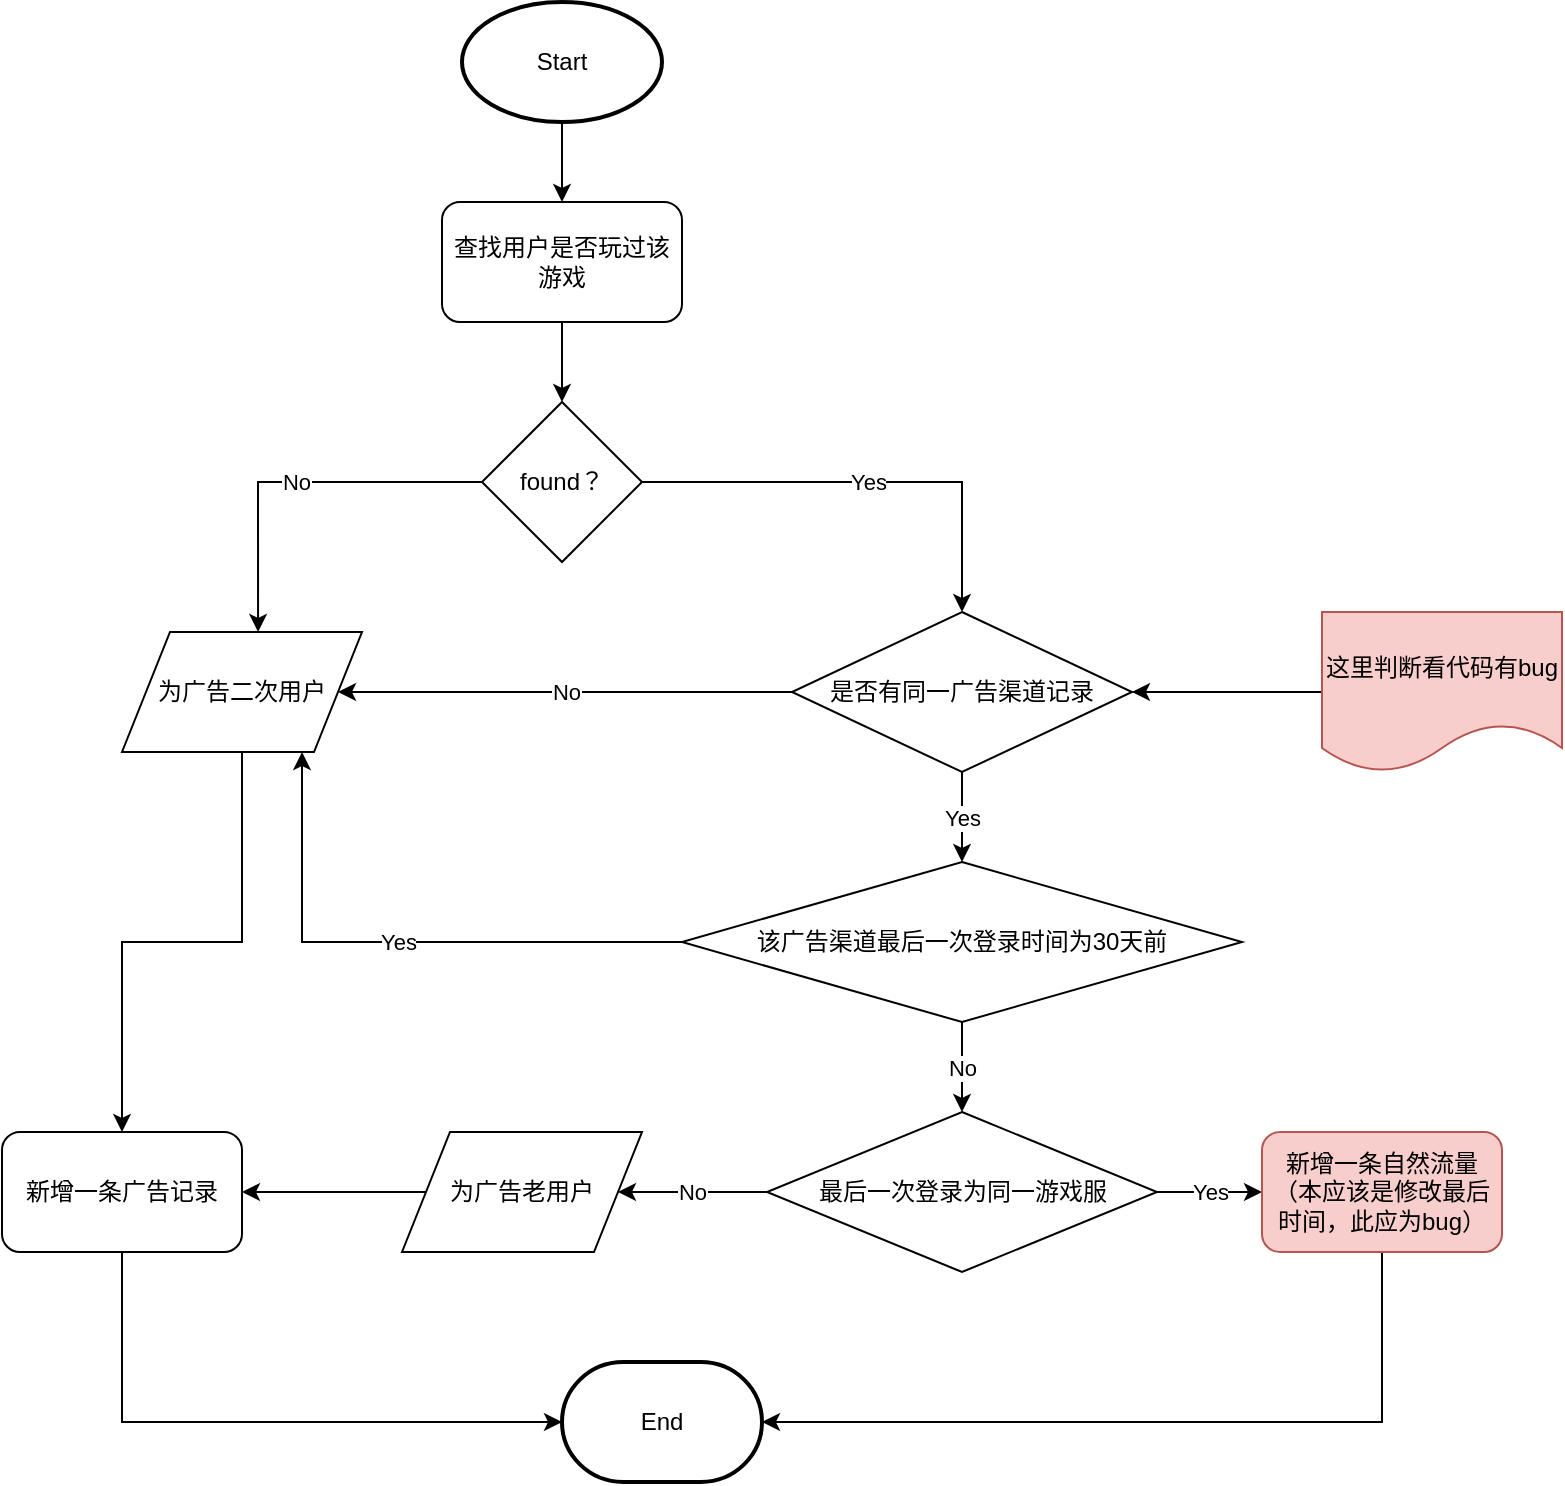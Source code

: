 <mxfile version="11.0.5" type="github"><diagram id="6a731a19-8d31-9384-78a2-239565b7b9f0" name="Page-1"><mxGraphModel dx="1422" dy="767" grid="1" gridSize="10" guides="1" tooltips="1" connect="1" arrows="1" fold="1" page="1" pageScale="1" pageWidth="1169" pageHeight="827" background="#ffffff" math="0" shadow="0"><root><mxCell id="0"/><mxCell id="1" parent="0"/><mxCell id="-j9L7ks9vLGQlNJ8GRtA-67" value="" style="edgeStyle=orthogonalEdgeStyle;rounded=0;orthogonalLoop=1;jettySize=auto;html=1;" parent="1" source="-j9L7ks9vLGQlNJ8GRtA-55" target="-j9L7ks9vLGQlNJ8GRtA-56" edge="1"><mxGeometry relative="1" as="geometry"/></mxCell><mxCell id="-j9L7ks9vLGQlNJ8GRtA-55" value="Start" style="strokeWidth=2;html=1;shape=mxgraph.flowchart.start_1;whiteSpace=wrap;" parent="1" vertex="1"><mxGeometry x="520" y="70" width="100" height="60" as="geometry"/></mxCell><mxCell id="-j9L7ks9vLGQlNJ8GRtA-68" value="" style="edgeStyle=orthogonalEdgeStyle;rounded=0;orthogonalLoop=1;jettySize=auto;html=1;" parent="1" source="-j9L7ks9vLGQlNJ8GRtA-56" target="-j9L7ks9vLGQlNJ8GRtA-57" edge="1"><mxGeometry relative="1" as="geometry"/></mxCell><mxCell id="-j9L7ks9vLGQlNJ8GRtA-56" value="查找用户是否玩过该游戏" style="rounded=1;whiteSpace=wrap;html=1;" parent="1" vertex="1"><mxGeometry x="510" y="170" width="120" height="60" as="geometry"/></mxCell><mxCell id="-j9L7ks9vLGQlNJ8GRtA-62" value="No" style="edgeStyle=orthogonalEdgeStyle;rounded=0;orthogonalLoop=1;jettySize=auto;html=1;entryX=0.567;entryY=0;entryDx=0;entryDy=0;entryPerimeter=0;" parent="1" source="-j9L7ks9vLGQlNJ8GRtA-57" target="-j9L7ks9vLGQlNJ8GRtA-59" edge="1"><mxGeometry relative="1" as="geometry"><mxPoint x="450" y="310" as="targetPoint"/></mxGeometry></mxCell><mxCell id="-j9L7ks9vLGQlNJ8GRtA-66" value="Yes" style="edgeStyle=orthogonalEdgeStyle;rounded=0;orthogonalLoop=1;jettySize=auto;html=1;entryX=0.5;entryY=0;entryDx=0;entryDy=0;exitX=1;exitY=0.5;exitDx=0;exitDy=0;" parent="1" source="-j9L7ks9vLGQlNJ8GRtA-57" target="-j9L7ks9vLGQlNJ8GRtA-60" edge="1"><mxGeometry relative="1" as="geometry"><mxPoint x="650" y="310" as="sourcePoint"/><mxPoint x="730" y="310" as="targetPoint"/></mxGeometry></mxCell><mxCell id="-j9L7ks9vLGQlNJ8GRtA-57" value="found？" style="rhombus;whiteSpace=wrap;html=1;" parent="1" vertex="1"><mxGeometry x="530" y="270" width="80" height="80" as="geometry"/></mxCell><mxCell id="-j9L7ks9vLGQlNJ8GRtA-84" value="" style="edgeStyle=orthogonalEdgeStyle;rounded=0;orthogonalLoop=1;jettySize=auto;html=1;entryX=0.5;entryY=0;entryDx=0;entryDy=0;" parent="1" source="-j9L7ks9vLGQlNJ8GRtA-59" target="-j9L7ks9vLGQlNJ8GRtA-81" edge="1"><mxGeometry relative="1" as="geometry"><mxPoint x="410" y="525" as="targetPoint"/></mxGeometry></mxCell><mxCell id="-j9L7ks9vLGQlNJ8GRtA-59" value="为广告二次用户" style="shape=parallelogram;perimeter=parallelogramPerimeter;whiteSpace=wrap;html=1;" parent="1" vertex="1"><mxGeometry x="350" y="385" width="120" height="60" as="geometry"/></mxCell><mxCell id="-j9L7ks9vLGQlNJ8GRtA-64" value="No" style="edgeStyle=orthogonalEdgeStyle;rounded=0;orthogonalLoop=1;jettySize=auto;html=1;entryX=1;entryY=0.5;entryDx=0;entryDy=0;" parent="1" source="-j9L7ks9vLGQlNJ8GRtA-60" target="-j9L7ks9vLGQlNJ8GRtA-59" edge="1"><mxGeometry relative="1" as="geometry"><mxPoint x="610" y="395" as="targetPoint"/></mxGeometry></mxCell><mxCell id="-j9L7ks9vLGQlNJ8GRtA-70" value="Yes" style="edgeStyle=orthogonalEdgeStyle;rounded=0;orthogonalLoop=1;jettySize=auto;html=1;" parent="1" source="-j9L7ks9vLGQlNJ8GRtA-60" target="-j9L7ks9vLGQlNJ8GRtA-69" edge="1"><mxGeometry relative="1" as="geometry"/></mxCell><mxCell id="-j9L7ks9vLGQlNJ8GRtA-60" value="是否有同一广告渠道记录" style="rhombus;whiteSpace=wrap;html=1;" parent="1" vertex="1"><mxGeometry x="685" y="375" width="170" height="80" as="geometry"/></mxCell><mxCell id="-j9L7ks9vLGQlNJ8GRtA-72" value="Yes" style="edgeStyle=orthogonalEdgeStyle;rounded=0;orthogonalLoop=1;jettySize=auto;html=1;entryX=0.75;entryY=1;entryDx=0;entryDy=0;" parent="1" source="-j9L7ks9vLGQlNJ8GRtA-69" target="-j9L7ks9vLGQlNJ8GRtA-59" edge="1"><mxGeometry relative="1" as="geometry"><mxPoint x="610" y="540" as="targetPoint"/></mxGeometry></mxCell><mxCell id="-j9L7ks9vLGQlNJ8GRtA-74" value="No" style="edgeStyle=orthogonalEdgeStyle;rounded=0;orthogonalLoop=1;jettySize=auto;html=1;" parent="1" source="-j9L7ks9vLGQlNJ8GRtA-69" target="-j9L7ks9vLGQlNJ8GRtA-73" edge="1"><mxGeometry relative="1" as="geometry"/></mxCell><mxCell id="-j9L7ks9vLGQlNJ8GRtA-69" value="该广告渠道最后一次登录时间为30天前" style="rhombus;whiteSpace=wrap;html=1;" parent="1" vertex="1"><mxGeometry x="630" y="500" width="280" height="80" as="geometry"/></mxCell><mxCell id="-j9L7ks9vLGQlNJ8GRtA-77" value="No" style="edgeStyle=orthogonalEdgeStyle;rounded=0;orthogonalLoop=1;jettySize=auto;html=1;entryX=1;entryY=0.5;entryDx=0;entryDy=0;" parent="1" source="-j9L7ks9vLGQlNJ8GRtA-73" target="-j9L7ks9vLGQlNJ8GRtA-78" edge="1"><mxGeometry relative="1" as="geometry"><mxPoint x="638" y="665" as="targetPoint"/></mxGeometry></mxCell><mxCell id="-j9L7ks9vLGQlNJ8GRtA-80" value="Yes" style="edgeStyle=orthogonalEdgeStyle;rounded=0;orthogonalLoop=1;jettySize=auto;html=1;entryX=0;entryY=0.5;entryDx=0;entryDy=0;" parent="1" source="-j9L7ks9vLGQlNJ8GRtA-73" target="-j9L7ks9vLGQlNJ8GRtA-75" edge="1"><mxGeometry relative="1" as="geometry"><mxPoint x="890" y="665" as="targetPoint"/></mxGeometry></mxCell><mxCell id="-j9L7ks9vLGQlNJ8GRtA-73" value="最后一次登录为同一游戏服" style="rhombus;whiteSpace=wrap;html=1;" parent="1" vertex="1"><mxGeometry x="672.5" y="625" width="195" height="80" as="geometry"/></mxCell><mxCell id="-j9L7ks9vLGQlNJ8GRtA-87" value="" style="edgeStyle=orthogonalEdgeStyle;rounded=0;orthogonalLoop=1;jettySize=auto;html=1;entryX=1;entryY=0.5;entryDx=0;entryDy=0;entryPerimeter=0;exitX=0.5;exitY=1;exitDx=0;exitDy=0;" parent="1" source="-j9L7ks9vLGQlNJ8GRtA-75" target="-j9L7ks9vLGQlNJ8GRtA-85" edge="1"><mxGeometry relative="1" as="geometry"><mxPoint x="710" y="780" as="targetPoint"/></mxGeometry></mxCell><mxCell id="-j9L7ks9vLGQlNJ8GRtA-75" value="新增一条自然流量（本应该是修改最后时间，此应为bug）" style="rounded=1;whiteSpace=wrap;html=1;fillColor=#f8cecc;strokeColor=#b85450;" parent="1" vertex="1"><mxGeometry x="920" y="635" width="120" height="60" as="geometry"/></mxCell><mxCell id="-j9L7ks9vLGQlNJ8GRtA-82" value="" style="edgeStyle=orthogonalEdgeStyle;rounded=0;orthogonalLoop=1;jettySize=auto;html=1;" parent="1" source="-j9L7ks9vLGQlNJ8GRtA-78" target="-j9L7ks9vLGQlNJ8GRtA-81" edge="1"><mxGeometry relative="1" as="geometry"/></mxCell><mxCell id="-j9L7ks9vLGQlNJ8GRtA-78" value="为广告老用户" style="shape=parallelogram;perimeter=parallelogramPerimeter;whiteSpace=wrap;html=1;" parent="1" vertex="1"><mxGeometry x="490" y="635" width="120" height="60" as="geometry"/></mxCell><mxCell id="-j9L7ks9vLGQlNJ8GRtA-89" value="" style="edgeStyle=orthogonalEdgeStyle;rounded=0;orthogonalLoop=1;jettySize=auto;html=1;entryX=0;entryY=0.5;entryDx=0;entryDy=0;entryPerimeter=0;exitX=0.5;exitY=1;exitDx=0;exitDy=0;" parent="1" source="-j9L7ks9vLGQlNJ8GRtA-81" target="-j9L7ks9vLGQlNJ8GRtA-85" edge="1"><mxGeometry relative="1" as="geometry"><mxPoint x="350" y="775" as="targetPoint"/></mxGeometry></mxCell><mxCell id="-j9L7ks9vLGQlNJ8GRtA-81" value="新增一条广告记录" style="rounded=1;whiteSpace=wrap;html=1;" parent="1" vertex="1"><mxGeometry x="290" y="635" width="120" height="60" as="geometry"/></mxCell><mxCell id="-j9L7ks9vLGQlNJ8GRtA-85" value="End&lt;br&gt;" style="strokeWidth=2;html=1;shape=mxgraph.flowchart.terminator;whiteSpace=wrap;" parent="1" vertex="1"><mxGeometry x="570" y="750" width="100" height="60" as="geometry"/></mxCell><mxCell id="oIflqNM7FFp_-Wqeid1i-3" value="" style="edgeStyle=orthogonalEdgeStyle;rounded=0;orthogonalLoop=1;jettySize=auto;html=1;entryX=1;entryY=0.5;entryDx=0;entryDy=0;" edge="1" parent="1" source="oIflqNM7FFp_-Wqeid1i-1" target="-j9L7ks9vLGQlNJ8GRtA-60"><mxGeometry relative="1" as="geometry"><mxPoint x="870" y="425" as="targetPoint"/></mxGeometry></mxCell><mxCell id="oIflqNM7FFp_-Wqeid1i-1" value="这里判断看代码有bug" style="shape=document;whiteSpace=wrap;html=1;boundedLbl=1;fillColor=#f8cecc;strokeColor=#b85450;" vertex="1" parent="1"><mxGeometry x="950" y="375" width="120" height="80" as="geometry"/></mxCell></root></mxGraphModel></diagram></mxfile>